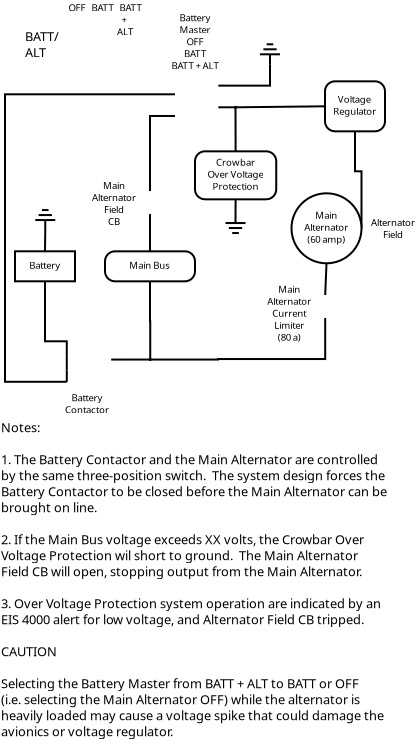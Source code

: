 <?xml version="1.0" encoding="UTF-8"?>
<dia:diagram xmlns:dia="http://www.lysator.liu.se/~alla/dia/">
  <dia:layer name="Background" visible="true">
    <dia:group>
      <dia:object type="Standard - Box" version="0" id="O0">
        <dia:attribute name="obj_pos">
          <dia:point val="18,-3.5"/>
        </dia:attribute>
        <dia:attribute name="obj_bb">
          <dia:rectangle val="17.95,-3.55;21.05,-0.95"/>
        </dia:attribute>
        <dia:attribute name="elem_corner">
          <dia:point val="18,-3.5"/>
        </dia:attribute>
        <dia:attribute name="elem_width">
          <dia:real val="3"/>
        </dia:attribute>
        <dia:attribute name="elem_height">
          <dia:real val="2.5"/>
        </dia:attribute>
        <dia:attribute name="show_background">
          <dia:boolean val="true"/>
        </dia:attribute>
        <dia:attribute name="corner_radius">
          <dia:real val="0.5"/>
        </dia:attribute>
      </dia:object>
      <dia:object type="Standard - Text" version="0" id="O1">
        <dia:attribute name="obj_pos">
          <dia:point val="19.492,-2.433"/>
        </dia:attribute>
        <dia:attribute name="obj_bb">
          <dia:rectangle val="18.342,-2.933;20.642,-1.583"/>
        </dia:attribute>
        <dia:attribute name="text">
          <dia:composite type="text">
            <dia:attribute name="string">
              <dia:string>#Voltage
Regulator#</dia:string>
            </dia:attribute>
            <dia:attribute name="font">
              <dia:font family="sans" style="0" name="Helvetica"/>
            </dia:attribute>
            <dia:attribute name="height">
              <dia:real val="0.6"/>
            </dia:attribute>
            <dia:attribute name="pos">
              <dia:point val="19.492,-2.433"/>
            </dia:attribute>
            <dia:attribute name="color">
              <dia:color val="#000000"/>
            </dia:attribute>
            <dia:attribute name="alignment">
              <dia:enum val="1"/>
            </dia:attribute>
          </dia:composite>
        </dia:attribute>
      </dia:object>
    </dia:group>
    <dia:object type="Standard - ZigZagLine" version="0" id="O2">
      <dia:attribute name="obj_pos">
        <dia:point val="19.825,3.85"/>
      </dia:attribute>
      <dia:attribute name="obj_bb">
        <dia:rectangle val="19.45,-1.05;19.875,3.9"/>
      </dia:attribute>
      <dia:attribute name="orth_points">
        <dia:point val="19.825,3.85"/>
        <dia:point val="19.825,1"/>
        <dia:point val="19.5,1"/>
        <dia:point val="19.5,-1"/>
      </dia:attribute>
      <dia:attribute name="orth_orient">
        <dia:enum val="1"/>
        <dia:enum val="0"/>
        <dia:enum val="1"/>
      </dia:attribute>
      <dia:attribute name="autorouting">
        <dia:boolean val="false"/>
      </dia:attribute>
      <dia:connections>
        <dia:connection handle="0" to="O5" connection="4"/>
        <dia:connection handle="1" to="O0" connection="6"/>
      </dia:connections>
    </dia:object>
    <dia:object type="Standard - Line" version="0" id="O3">
      <dia:attribute name="obj_pos">
        <dia:point val="4,5"/>
      </dia:attribute>
      <dia:attribute name="obj_bb">
        <dia:rectangle val="3.949,3.887;4.063,5.051"/>
      </dia:attribute>
      <dia:attribute name="conn_endpoints">
        <dia:point val="4,5"/>
        <dia:point val="4.013,3.938"/>
      </dia:attribute>
      <dia:attribute name="numcp">
        <dia:int val="1"/>
      </dia:attribute>
      <dia:connections>
        <dia:connection handle="0" to="O17" connection="1"/>
        <dia:connection handle="1" to="O19" connection="0"/>
      </dia:connections>
    </dia:object>
    <dia:object type="Standard - Text" version="0" id="O4">
      <dia:attribute name="obj_pos">
        <dia:point val="4.425,21.141"/>
      </dia:attribute>
      <dia:attribute name="obj_bb">
        <dia:rectangle val="4.425,20.491;4.425,21.491"/>
      </dia:attribute>
      <dia:attribute name="text">
        <dia:composite type="text">
          <dia:attribute name="string">
            <dia:string>##</dia:string>
          </dia:attribute>
          <dia:attribute name="font">
            <dia:font family="sans" style="0" name="Helvetica"/>
          </dia:attribute>
          <dia:attribute name="height">
            <dia:real val="0.8"/>
          </dia:attribute>
          <dia:attribute name="pos">
            <dia:point val="4.425,21.141"/>
          </dia:attribute>
          <dia:attribute name="color">
            <dia:color val="#000000"/>
          </dia:attribute>
          <dia:attribute name="alignment">
            <dia:enum val="0"/>
          </dia:attribute>
        </dia:composite>
      </dia:attribute>
    </dia:object>
    <dia:group>
      <dia:object type="Standard - Ellipse" version="0" id="O5">
        <dia:attribute name="obj_pos">
          <dia:point val="16.325,2.1"/>
        </dia:attribute>
        <dia:attribute name="obj_bb">
          <dia:rectangle val="16.275,2.05;19.875,5.65"/>
        </dia:attribute>
        <dia:attribute name="elem_corner">
          <dia:point val="16.325,2.1"/>
        </dia:attribute>
        <dia:attribute name="elem_width">
          <dia:real val="3.5"/>
        </dia:attribute>
        <dia:attribute name="elem_height">
          <dia:real val="3.5"/>
        </dia:attribute>
      </dia:object>
      <dia:object type="Standard - Text" version="0" id="O6">
        <dia:attribute name="obj_pos">
          <dia:point val="18.067,3.367"/>
        </dia:attribute>
        <dia:attribute name="obj_bb">
          <dia:rectangle val="16.842,2.867;19.292,4.817"/>
        </dia:attribute>
        <dia:attribute name="text">
          <dia:composite type="text">
            <dia:attribute name="string">
              <dia:string>#Main
Alternator
(60 amp)#</dia:string>
            </dia:attribute>
            <dia:attribute name="font">
              <dia:font family="sans" style="0" name="Helvetica"/>
            </dia:attribute>
            <dia:attribute name="height">
              <dia:real val="0.6"/>
            </dia:attribute>
            <dia:attribute name="pos">
              <dia:point val="18.067,3.367"/>
            </dia:attribute>
            <dia:attribute name="color">
              <dia:color val="#000000"/>
            </dia:attribute>
            <dia:attribute name="alignment">
              <dia:enum val="1"/>
            </dia:attribute>
          </dia:composite>
        </dia:attribute>
      </dia:object>
    </dia:group>
    <dia:object type="Standard - Text" version="0" id="O7">
      <dia:attribute name="obj_pos">
        <dia:point val="21.4,3.737"/>
      </dia:attribute>
      <dia:attribute name="obj_bb">
        <dia:rectangle val="20.175,3.237;22.625,4.588"/>
      </dia:attribute>
      <dia:attribute name="text">
        <dia:composite type="text">
          <dia:attribute name="string">
            <dia:string>#Alternator
Field#</dia:string>
          </dia:attribute>
          <dia:attribute name="font">
            <dia:font family="sans" style="0" name="Helvetica"/>
          </dia:attribute>
          <dia:attribute name="height">
            <dia:real val="0.6"/>
          </dia:attribute>
          <dia:attribute name="pos">
            <dia:point val="21.4,3.737"/>
          </dia:attribute>
          <dia:attribute name="color">
            <dia:color val="#000000"/>
          </dia:attribute>
          <dia:attribute name="alignment">
            <dia:enum val="1"/>
          </dia:attribute>
        </dia:composite>
      </dia:attribute>
    </dia:object>
    <dia:group>
      <dia:object type="Circuit - CB" version="0" id="O8">
        <dia:attribute name="obj_pos">
          <dia:point val="18.01,7.186"/>
        </dia:attribute>
        <dia:attribute name="obj_bb">
          <dia:rectangle val="18.003,7.173;18.744,8.35"/>
        </dia:attribute>
        <dia:attribute name="elem_corner">
          <dia:point val="18.01,7.186"/>
        </dia:attribute>
        <dia:attribute name="elem_width">
          <dia:real val="0.719"/>
        </dia:attribute>
        <dia:attribute name="elem_height">
          <dia:real val="1.15"/>
        </dia:attribute>
        <dia:attribute name="line_width">
          <dia:real val="0.3"/>
        </dia:attribute>
        <dia:attribute name="line_colour">
          <dia:color val="#000000"/>
        </dia:attribute>
        <dia:attribute name="fill_colour">
          <dia:color val="#ffffff"/>
        </dia:attribute>
        <dia:attribute name="show_background">
          <dia:boolean val="false"/>
        </dia:attribute>
        <dia:attribute name="line_style">
          <dia:enum val="0"/>
          <dia:real val="1"/>
        </dia:attribute>
        <dia:attribute name="flip_horizontal">
          <dia:boolean val="false"/>
        </dia:attribute>
        <dia:attribute name="flip_vertical">
          <dia:boolean val="false"/>
        </dia:attribute>
      </dia:object>
      <dia:object type="Standard - Text" version="0" id="O9">
        <dia:attribute name="obj_pos">
          <dia:point val="16.21,7.077"/>
        </dia:attribute>
        <dia:attribute name="obj_bb">
          <dia:rectangle val="14.985,6.577;17.435,9.727"/>
        </dia:attribute>
        <dia:attribute name="text">
          <dia:composite type="text">
            <dia:attribute name="string">
              <dia:string>#Main
Alternator
Current
Limiter
(80 a)#</dia:string>
            </dia:attribute>
            <dia:attribute name="font">
              <dia:font family="sans" style="0" name="Helvetica"/>
            </dia:attribute>
            <dia:attribute name="height">
              <dia:real val="0.6"/>
            </dia:attribute>
            <dia:attribute name="pos">
              <dia:point val="16.21,7.077"/>
            </dia:attribute>
            <dia:attribute name="color">
              <dia:color val="#000000"/>
            </dia:attribute>
            <dia:attribute name="alignment">
              <dia:enum val="1"/>
            </dia:attribute>
          </dia:composite>
        </dia:attribute>
      </dia:object>
    </dia:group>
    <dia:object type="Standard - Line" version="0" id="O10">
      <dia:attribute name="obj_pos">
        <dia:point val="18.075,5.6"/>
      </dia:attribute>
      <dia:attribute name="obj_bb">
        <dia:rectangle val="17.958,5.548;18.127,7.238"/>
      </dia:attribute>
      <dia:attribute name="conn_endpoints">
        <dia:point val="18.075,5.6"/>
        <dia:point val="18.01,7.186"/>
      </dia:attribute>
      <dia:attribute name="numcp">
        <dia:int val="1"/>
      </dia:attribute>
      <dia:connections>
        <dia:connection handle="0" to="O5" connection="6"/>
        <dia:connection handle="1" to="O8" connection="0"/>
      </dia:connections>
    </dia:object>
    <dia:object type="Standard - ZigZagLine" version="0" id="O11">
      <dia:attribute name="obj_pos">
        <dia:point val="18.01,8.336"/>
      </dia:attribute>
      <dia:attribute name="obj_bb">
        <dia:rectangle val="9.213,8.286;18.06,10.463"/>
      </dia:attribute>
      <dia:attribute name="orth_points">
        <dia:point val="18.01,8.336"/>
        <dia:point val="18.01,10.387"/>
        <dia:point val="12.65,10.387"/>
        <dia:point val="12.65,10.412"/>
        <dia:point val="9.262,10.412"/>
      </dia:attribute>
      <dia:attribute name="orth_orient">
        <dia:enum val="1"/>
        <dia:enum val="0"/>
        <dia:enum val="1"/>
        <dia:enum val="0"/>
      </dia:attribute>
      <dia:attribute name="autorouting">
        <dia:boolean val="false"/>
      </dia:attribute>
      <dia:connections>
        <dia:connection handle="0" to="O8" connection="1"/>
        <dia:connection handle="1" to="O23" connection="0"/>
      </dia:connections>
    </dia:object>
    <dia:object type="Standard - ZigZagLine" version="0" id="O12">
      <dia:attribute name="obj_pos">
        <dia:point val="7.311,10.413"/>
      </dia:attribute>
      <dia:attribute name="obj_bb">
        <dia:rectangle val="7.261,10.363;9.312,10.463"/>
      </dia:attribute>
      <dia:attribute name="orth_points">
        <dia:point val="7.311,10.413"/>
        <dia:point val="8.287,10.413"/>
        <dia:point val="8.287,10.412"/>
        <dia:point val="9.262,10.412"/>
      </dia:attribute>
      <dia:attribute name="orth_orient">
        <dia:enum val="0"/>
        <dia:enum val="1"/>
        <dia:enum val="0"/>
      </dia:attribute>
      <dia:connections>
        <dia:connection handle="0" to="O40" connection="3"/>
        <dia:connection handle="1" to="O23" connection="0"/>
      </dia:connections>
    </dia:object>
    <dia:object type="Standard - ZigZagLine" version="0" id="O13">
      <dia:attribute name="obj_pos">
        <dia:point val="9.25,6.5"/>
      </dia:attribute>
      <dia:attribute name="obj_bb">
        <dia:rectangle val="9.2,6.45;9.312,10.463"/>
      </dia:attribute>
      <dia:attribute name="orth_points">
        <dia:point val="9.25,6.5"/>
        <dia:point val="9.25,8.5"/>
        <dia:point val="9.262,8.5"/>
        <dia:point val="9.262,10.412"/>
      </dia:attribute>
      <dia:attribute name="orth_orient">
        <dia:enum val="1"/>
        <dia:enum val="0"/>
        <dia:enum val="1"/>
      </dia:attribute>
      <dia:attribute name="autorouting">
        <dia:boolean val="false"/>
      </dia:attribute>
      <dia:connections>
        <dia:connection handle="0" to="O24" connection="6"/>
        <dia:connection handle="1" to="O23" connection="0"/>
      </dia:connections>
    </dia:object>
    <dia:object type="Standard - ZigZagLine" version="0" id="O14">
      <dia:attribute name="obj_pos">
        <dia:point val="9.25,1.988"/>
      </dia:attribute>
      <dia:attribute name="obj_bb">
        <dia:rectangle val="9.2,-1.816;10.55,2.038"/>
      </dia:attribute>
      <dia:attribute name="orth_points">
        <dia:point val="9.25,1.988"/>
        <dia:point val="9.25,-1.766"/>
        <dia:point val="10.5,-1.766"/>
      </dia:attribute>
      <dia:attribute name="orth_orient">
        <dia:enum val="1"/>
        <dia:enum val="0"/>
      </dia:attribute>
      <dia:connections>
        <dia:connection handle="0" to="O26" connection="0"/>
        <dia:connection handle="1" to="O30" connection="0"/>
      </dia:connections>
    </dia:object>
    <dia:object type="Standard - ZigZagLine" version="0" id="O15">
      <dia:attribute name="obj_pos">
        <dia:point val="12.667,-3.283"/>
      </dia:attribute>
      <dia:attribute name="obj_bb">
        <dia:rectangle val="12.617,-4.4;15.3,-3.233"/>
      </dia:attribute>
      <dia:attribute name="orth_points">
        <dia:point val="12.667,-3.283"/>
        <dia:point val="15.25,-3.283"/>
        <dia:point val="15.25,-4.35"/>
      </dia:attribute>
      <dia:attribute name="orth_orient">
        <dia:enum val="0"/>
        <dia:enum val="1"/>
      </dia:attribute>
      <dia:attribute name="autorouting">
        <dia:boolean val="false"/>
      </dia:attribute>
      <dia:connections>
        <dia:connection handle="0" to="O30" connection="2"/>
        <dia:connection handle="1" to="O29" connection="0"/>
      </dia:connections>
    </dia:object>
    <dia:object type="Standard - ZigZagLine" version="0" id="O16">
      <dia:attribute name="obj_pos">
        <dia:point val="4,6.5"/>
      </dia:attribute>
      <dia:attribute name="obj_bb">
        <dia:rectangle val="3.95,6.45;5.139,10.278"/>
      </dia:attribute>
      <dia:attribute name="orth_points">
        <dia:point val="4,6.5"/>
        <dia:point val="4,9.5"/>
        <dia:point val="5.089,9.5"/>
        <dia:point val="5.089,10.228"/>
      </dia:attribute>
      <dia:attribute name="orth_orient">
        <dia:enum val="1"/>
        <dia:enum val="0"/>
        <dia:enum val="1"/>
      </dia:attribute>
      <dia:attribute name="autorouting">
        <dia:boolean val="false"/>
      </dia:attribute>
      <dia:connections>
        <dia:connection handle="0" to="O17" connection="6"/>
        <dia:connection handle="1" to="O40" connection="2"/>
      </dia:connections>
    </dia:object>
    <dia:group>
      <dia:group>
        <dia:object type="Standard - Box" version="0" id="O17">
          <dia:attribute name="obj_pos">
            <dia:point val="2.5,5"/>
          </dia:attribute>
          <dia:attribute name="obj_bb">
            <dia:rectangle val="2.45,4.95;5.55,6.55"/>
          </dia:attribute>
          <dia:attribute name="elem_corner">
            <dia:point val="2.5,5"/>
          </dia:attribute>
          <dia:attribute name="elem_width">
            <dia:real val="3"/>
          </dia:attribute>
          <dia:attribute name="elem_height">
            <dia:real val="1.5"/>
          </dia:attribute>
          <dia:attribute name="show_background">
            <dia:boolean val="true"/>
          </dia:attribute>
        </dia:object>
        <dia:object type="Standard - Text" version="0" id="O18">
          <dia:attribute name="obj_pos">
            <dia:point val="3.992,5.875"/>
          </dia:attribute>
          <dia:attribute name="obj_bb">
            <dia:rectangle val="3.092,5.375;4.892,6.125"/>
          </dia:attribute>
          <dia:attribute name="text">
            <dia:composite type="text">
              <dia:attribute name="string">
                <dia:string>#Battery#</dia:string>
              </dia:attribute>
              <dia:attribute name="font">
                <dia:font family="sans" style="0" name="Helvetica"/>
              </dia:attribute>
              <dia:attribute name="height">
                <dia:real val="0.6"/>
              </dia:attribute>
              <dia:attribute name="pos">
                <dia:point val="3.992,5.875"/>
              </dia:attribute>
              <dia:attribute name="color">
                <dia:color val="#000000"/>
              </dia:attribute>
              <dia:attribute name="alignment">
                <dia:enum val="1"/>
              </dia:attribute>
            </dia:composite>
          </dia:attribute>
        </dia:object>
      </dia:group>
      <dia:object type="Circuit - Ground" version="0" id="O19">
        <dia:attribute name="obj_pos">
          <dia:point val="3.513,2.938"/>
        </dia:attribute>
        <dia:attribute name="obj_bb">
          <dia:rectangle val="3.513,2.888;4.513,3.938"/>
        </dia:attribute>
        <dia:attribute name="elem_corner">
          <dia:point val="3.513,2.938"/>
        </dia:attribute>
        <dia:attribute name="elem_width">
          <dia:real val="1"/>
        </dia:attribute>
        <dia:attribute name="elem_height">
          <dia:real val="1"/>
        </dia:attribute>
        <dia:attribute name="line_width">
          <dia:real val="0.1"/>
        </dia:attribute>
        <dia:attribute name="line_colour">
          <dia:color val="#000000"/>
        </dia:attribute>
        <dia:attribute name="fill_colour">
          <dia:color val="#ffffff"/>
        </dia:attribute>
        <dia:attribute name="show_background">
          <dia:boolean val="true"/>
        </dia:attribute>
        <dia:attribute name="line_style">
          <dia:enum val="0"/>
          <dia:real val="1"/>
        </dia:attribute>
        <dia:attribute name="flip_horizontal">
          <dia:boolean val="false"/>
        </dia:attribute>
        <dia:attribute name="flip_vertical">
          <dia:boolean val="true"/>
        </dia:attribute>
      </dia:object>
    </dia:group>
    <dia:object type="Standard - Line" version="0" id="O20">
      <dia:attribute name="obj_pos">
        <dia:point val="5.089,10.228"/>
      </dia:attribute>
      <dia:attribute name="obj_bb">
        <dia:rectangle val="5.039,10.178;5.139,11.018"/>
      </dia:attribute>
      <dia:attribute name="conn_endpoints">
        <dia:point val="5.089,10.228"/>
        <dia:point val="5.089,10.968"/>
      </dia:attribute>
      <dia:attribute name="numcp">
        <dia:int val="1"/>
      </dia:attribute>
      <dia:connections>
        <dia:connection handle="0" to="O40" connection="2"/>
        <dia:connection handle="1" to="O40" connection="0"/>
      </dia:connections>
    </dia:object>
    <dia:object type="Standard - Line" version="0" id="O21">
      <dia:attribute name="obj_pos">
        <dia:point val="5.089,10.968"/>
      </dia:attribute>
      <dia:attribute name="obj_bb">
        <dia:rectangle val="5.039,10.918;5.139,11.574"/>
      </dia:attribute>
      <dia:attribute name="conn_endpoints">
        <dia:point val="5.089,10.968"/>
        <dia:point val="5.089,11.524"/>
      </dia:attribute>
      <dia:attribute name="numcp">
        <dia:int val="1"/>
      </dia:attribute>
      <dia:connections>
        <dia:connection handle="0" to="O40" connection="0"/>
        <dia:connection handle="1" to="O40" connection="1"/>
      </dia:connections>
    </dia:object>
    <dia:object type="Standard - ZigZagLine" version="0" id="O22">
      <dia:attribute name="obj_pos">
        <dia:point val="10.5,-2.85"/>
      </dia:attribute>
      <dia:attribute name="obj_bb">
        <dia:rectangle val="1.95,-2.9;10.55,11.574"/>
      </dia:attribute>
      <dia:attribute name="orth_points">
        <dia:point val="10.5,-2.85"/>
        <dia:point val="2,-2.85"/>
        <dia:point val="2,11.524"/>
        <dia:point val="5.089,11.524"/>
      </dia:attribute>
      <dia:attribute name="orth_orient">
        <dia:enum val="0"/>
        <dia:enum val="1"/>
        <dia:enum val="0"/>
      </dia:attribute>
      <dia:attribute name="autorouting">
        <dia:boolean val="false"/>
      </dia:attribute>
      <dia:connections>
        <dia:connection handle="0" to="O30" connection="1"/>
        <dia:connection handle="1" to="O40" connection="1"/>
      </dia:connections>
    </dia:object>
    <dia:object type="Electric - connpoint" version="0" id="O23">
      <dia:attribute name="obj_pos">
        <dia:point val="8.512,9.662"/>
      </dia:attribute>
      <dia:attribute name="obj_bb">
        <dia:rectangle val="8.477,9.627;10.048,11.198"/>
      </dia:attribute>
      <dia:attribute name="elem_corner">
        <dia:point val="8.512,9.662"/>
      </dia:attribute>
      <dia:attribute name="elem_width">
        <dia:real val="1.5"/>
      </dia:attribute>
      <dia:attribute name="elem_height">
        <dia:real val="1.5"/>
      </dia:attribute>
      <dia:attribute name="line_width">
        <dia:real val="0.1"/>
      </dia:attribute>
      <dia:attribute name="line_colour">
        <dia:color val="#000000"/>
      </dia:attribute>
      <dia:attribute name="fill_colour">
        <dia:color val="#ffffff"/>
      </dia:attribute>
      <dia:attribute name="show_background">
        <dia:boolean val="true"/>
      </dia:attribute>
      <dia:attribute name="line_style">
        <dia:enum val="0"/>
        <dia:real val="1"/>
      </dia:attribute>
      <dia:attribute name="flip_horizontal">
        <dia:boolean val="false"/>
      </dia:attribute>
      <dia:attribute name="flip_vertical">
        <dia:boolean val="false"/>
      </dia:attribute>
    </dia:object>
    <dia:group>
      <dia:group>
        <dia:object type="Standard - Box" version="0" id="O24">
          <dia:attribute name="obj_pos">
            <dia:point val="7,5"/>
          </dia:attribute>
          <dia:attribute name="obj_bb">
            <dia:rectangle val="6.95,4.95;11.55,6.55"/>
          </dia:attribute>
          <dia:attribute name="elem_corner">
            <dia:point val="7,5"/>
          </dia:attribute>
          <dia:attribute name="elem_width">
            <dia:real val="4.5"/>
          </dia:attribute>
          <dia:attribute name="elem_height">
            <dia:real val="1.5"/>
          </dia:attribute>
          <dia:attribute name="show_background">
            <dia:boolean val="true"/>
          </dia:attribute>
          <dia:attribute name="corner_radius">
            <dia:real val="0.5"/>
          </dia:attribute>
        </dia:object>
        <dia:object type="Standard - Text" version="0" id="O25">
          <dia:attribute name="obj_pos">
            <dia:point val="9.242,5.867"/>
          </dia:attribute>
          <dia:attribute name="obj_bb">
            <dia:rectangle val="8.167,5.367;10.317,6.117"/>
          </dia:attribute>
          <dia:attribute name="text">
            <dia:composite type="text">
              <dia:attribute name="string">
                <dia:string>#Main Bus#</dia:string>
              </dia:attribute>
              <dia:attribute name="font">
                <dia:font family="sans" style="0" name="Helvetica"/>
              </dia:attribute>
              <dia:attribute name="height">
                <dia:real val="0.6"/>
              </dia:attribute>
              <dia:attribute name="pos">
                <dia:point val="9.242,5.867"/>
              </dia:attribute>
              <dia:attribute name="color">
                <dia:color val="#000000"/>
              </dia:attribute>
              <dia:attribute name="alignment">
                <dia:enum val="1"/>
              </dia:attribute>
            </dia:composite>
          </dia:attribute>
        </dia:object>
      </dia:group>
      <dia:group>
        <dia:object type="Circuit - CB" version="0" id="O26">
          <dia:attribute name="obj_pos">
            <dia:point val="9.25,1.988"/>
          </dia:attribute>
          <dia:attribute name="obj_bb">
            <dia:rectangle val="9.243,1.974;9.984,3.151"/>
          </dia:attribute>
          <dia:attribute name="elem_corner">
            <dia:point val="9.25,1.988"/>
          </dia:attribute>
          <dia:attribute name="elem_width">
            <dia:real val="0.719"/>
          </dia:attribute>
          <dia:attribute name="elem_height">
            <dia:real val="1.15"/>
          </dia:attribute>
          <dia:attribute name="line_width">
            <dia:real val="0.3"/>
          </dia:attribute>
          <dia:attribute name="line_colour">
            <dia:color val="#000000"/>
          </dia:attribute>
          <dia:attribute name="fill_colour">
            <dia:color val="#ffffff"/>
          </dia:attribute>
          <dia:attribute name="show_background">
            <dia:boolean val="false"/>
          </dia:attribute>
          <dia:attribute name="line_style">
            <dia:enum val="0"/>
            <dia:real val="1"/>
          </dia:attribute>
          <dia:attribute name="flip_horizontal">
            <dia:boolean val="false"/>
          </dia:attribute>
          <dia:attribute name="flip_vertical">
            <dia:boolean val="false"/>
          </dia:attribute>
        </dia:object>
        <dia:object type="Standard - Text" version="0" id="O27">
          <dia:attribute name="obj_pos">
            <dia:point val="7.45,1.879"/>
          </dia:attribute>
          <dia:attribute name="obj_bb">
            <dia:rectangle val="6.225,1.379;8.675,3.929"/>
          </dia:attribute>
          <dia:attribute name="text">
            <dia:composite type="text">
              <dia:attribute name="string">
                <dia:string>#Main
Alternator
Field
CB#</dia:string>
              </dia:attribute>
              <dia:attribute name="font">
                <dia:font family="sans" style="0" name="Helvetica"/>
              </dia:attribute>
              <dia:attribute name="height">
                <dia:real val="0.6"/>
              </dia:attribute>
              <dia:attribute name="pos">
                <dia:point val="7.45,1.879"/>
              </dia:attribute>
              <dia:attribute name="color">
                <dia:color val="#000000"/>
              </dia:attribute>
              <dia:attribute name="alignment">
                <dia:enum val="1"/>
              </dia:attribute>
            </dia:composite>
          </dia:attribute>
        </dia:object>
      </dia:group>
      <dia:object type="Standard - Line" version="0" id="O28">
        <dia:attribute name="obj_pos">
          <dia:point val="9.25,5"/>
        </dia:attribute>
        <dia:attribute name="obj_bb">
          <dia:rectangle val="9.2,3.087;9.3,5.05"/>
        </dia:attribute>
        <dia:attribute name="conn_endpoints">
          <dia:point val="9.25,5"/>
          <dia:point val="9.25,3.138"/>
        </dia:attribute>
        <dia:attribute name="numcp">
          <dia:int val="1"/>
        </dia:attribute>
      </dia:object>
    </dia:group>
    <dia:object type="Circuit - Ground" version="0" id="O29">
      <dia:attribute name="obj_pos">
        <dia:point val="14.75,-5.35"/>
      </dia:attribute>
      <dia:attribute name="obj_bb">
        <dia:rectangle val="14.75,-5.4;15.75,-4.35"/>
      </dia:attribute>
      <dia:attribute name="elem_corner">
        <dia:point val="14.75,-5.35"/>
      </dia:attribute>
      <dia:attribute name="elem_width">
        <dia:real val="1"/>
      </dia:attribute>
      <dia:attribute name="elem_height">
        <dia:real val="1"/>
      </dia:attribute>
      <dia:attribute name="line_width">
        <dia:real val="0.1"/>
      </dia:attribute>
      <dia:attribute name="line_colour">
        <dia:color val="#000000"/>
      </dia:attribute>
      <dia:attribute name="fill_colour">
        <dia:color val="#ffffff"/>
      </dia:attribute>
      <dia:attribute name="show_background">
        <dia:boolean val="true"/>
      </dia:attribute>
      <dia:attribute name="line_style">
        <dia:enum val="0"/>
        <dia:real val="1"/>
      </dia:attribute>
      <dia:attribute name="flip_horizontal">
        <dia:boolean val="false"/>
      </dia:attribute>
      <dia:attribute name="flip_vertical">
        <dia:boolean val="true"/>
      </dia:attribute>
    </dia:object>
    <dia:group>
      <dia:object type="Circuit - Switch2-10" version="0" id="O30">
        <dia:attribute name="obj_pos">
          <dia:point val="10.5,-3.5"/>
        </dia:attribute>
        <dia:attribute name="obj_bb">
          <dia:rectangle val="10.5,-3.55;12.667,-1.066"/>
        </dia:attribute>
        <dia:attribute name="elem_corner">
          <dia:point val="10.5,-3.5"/>
        </dia:attribute>
        <dia:attribute name="elem_width">
          <dia:real val="2.167"/>
        </dia:attribute>
        <dia:attribute name="elem_height">
          <dia:real val="2.384"/>
        </dia:attribute>
        <dia:attribute name="line_width">
          <dia:real val="0.1"/>
        </dia:attribute>
        <dia:attribute name="line_colour">
          <dia:color val="#000000"/>
        </dia:attribute>
        <dia:attribute name="fill_colour">
          <dia:color val="#ffffff"/>
        </dia:attribute>
        <dia:attribute name="show_background">
          <dia:boolean val="true"/>
        </dia:attribute>
        <dia:attribute name="line_style">
          <dia:enum val="0"/>
          <dia:real val="1"/>
        </dia:attribute>
        <dia:attribute name="flip_horizontal">
          <dia:boolean val="false"/>
        </dia:attribute>
        <dia:attribute name="flip_vertical">
          <dia:boolean val="false"/>
        </dia:attribute>
      </dia:object>
      <dia:object type="Standard - Text" version="0" id="O31">
        <dia:attribute name="obj_pos">
          <dia:point val="11.5,-6.5"/>
        </dia:attribute>
        <dia:attribute name="obj_bb">
          <dia:rectangle val="10.1,-7;12.9,-3.85"/>
        </dia:attribute>
        <dia:attribute name="text">
          <dia:composite type="text">
            <dia:attribute name="string">
              <dia:string>#Battery
Master
OFF
BATT
BATT + ALT#</dia:string>
            </dia:attribute>
            <dia:attribute name="font">
              <dia:font family="sans" style="0" name="Helvetica"/>
            </dia:attribute>
            <dia:attribute name="height">
              <dia:real val="0.6"/>
            </dia:attribute>
            <dia:attribute name="pos">
              <dia:point val="11.5,-6.5"/>
            </dia:attribute>
            <dia:attribute name="color">
              <dia:color val="#000000"/>
            </dia:attribute>
            <dia:attribute name="alignment">
              <dia:enum val="1"/>
            </dia:attribute>
          </dia:composite>
        </dia:attribute>
      </dia:object>
    </dia:group>
    <dia:object type="Electric - connpoint" version="0" id="O32">
      <dia:attribute name="obj_pos">
        <dia:point val="12.775,-2.95"/>
      </dia:attribute>
      <dia:attribute name="obj_bb">
        <dia:rectangle val="12.74,-2.985;14.31,-1.415"/>
      </dia:attribute>
      <dia:attribute name="elem_corner">
        <dia:point val="12.775,-2.95"/>
      </dia:attribute>
      <dia:attribute name="elem_width">
        <dia:real val="1.5"/>
      </dia:attribute>
      <dia:attribute name="elem_height">
        <dia:real val="1.5"/>
      </dia:attribute>
      <dia:attribute name="line_width">
        <dia:real val="0.1"/>
      </dia:attribute>
      <dia:attribute name="line_colour">
        <dia:color val="#000000"/>
      </dia:attribute>
      <dia:attribute name="fill_colour">
        <dia:color val="#ffffff"/>
      </dia:attribute>
      <dia:attribute name="show_background">
        <dia:boolean val="true"/>
      </dia:attribute>
      <dia:attribute name="line_style">
        <dia:enum val="0"/>
        <dia:real val="1"/>
      </dia:attribute>
      <dia:attribute name="flip_horizontal">
        <dia:boolean val="false"/>
      </dia:attribute>
      <dia:attribute name="flip_vertical">
        <dia:boolean val="false"/>
      </dia:attribute>
    </dia:object>
    <dia:object type="Standard - Line" version="0" id="O33">
      <dia:attribute name="obj_pos">
        <dia:point val="13.525,-2.2"/>
      </dia:attribute>
      <dia:attribute name="obj_bb">
        <dia:rectangle val="13.474,-2.301;18.051,-2.149"/>
      </dia:attribute>
      <dia:attribute name="conn_endpoints">
        <dia:point val="13.525,-2.2"/>
        <dia:point val="18,-2.25"/>
      </dia:attribute>
      <dia:attribute name="numcp">
        <dia:int val="1"/>
      </dia:attribute>
      <dia:connections>
        <dia:connection handle="0" to="O32" connection="0"/>
        <dia:connection handle="1" to="O0" connection="3"/>
      </dia:connections>
    </dia:object>
    <dia:object type="Standard - Line" version="0" id="O34">
      <dia:attribute name="obj_pos">
        <dia:point val="13.531,0"/>
      </dia:attribute>
      <dia:attribute name="obj_bb">
        <dia:rectangle val="13.475,-2.25;13.581,0.05"/>
      </dia:attribute>
      <dia:attribute name="conn_endpoints">
        <dia:point val="13.531,0"/>
        <dia:point val="13.525,-2.2"/>
      </dia:attribute>
      <dia:attribute name="numcp">
        <dia:int val="1"/>
      </dia:attribute>
      <dia:connections>
        <dia:connection handle="0" to="O37" connection="1"/>
        <dia:connection handle="1" to="O32" connection="0"/>
      </dia:connections>
    </dia:object>
    <dia:object type="Standard - Line" version="0" id="O35">
      <dia:attribute name="obj_pos">
        <dia:point val="12.667,-2.2"/>
      </dia:attribute>
      <dia:attribute name="obj_bb">
        <dia:rectangle val="12.617,-2.25;13.575,-2.15"/>
      </dia:attribute>
      <dia:attribute name="conn_endpoints">
        <dia:point val="12.667,-2.2"/>
        <dia:point val="13.525,-2.2"/>
      </dia:attribute>
      <dia:attribute name="numcp">
        <dia:int val="1"/>
      </dia:attribute>
      <dia:connections>
        <dia:connection handle="0" to="O30" connection="4"/>
        <dia:connection handle="1" to="O32" connection="0"/>
      </dia:connections>
    </dia:object>
    <dia:object type="Standard - Line" version="0" id="O36">
      <dia:attribute name="obj_pos">
        <dia:point val="13.531,2.4"/>
      </dia:attribute>
      <dia:attribute name="obj_bb">
        <dia:rectangle val="13.476,2.35;13.582,3.138"/>
      </dia:attribute>
      <dia:attribute name="conn_endpoints">
        <dia:point val="13.531,2.4"/>
        <dia:point val="13.526,3.087"/>
      </dia:attribute>
      <dia:attribute name="numcp">
        <dia:int val="1"/>
      </dia:attribute>
      <dia:connections>
        <dia:connection handle="0" to="O37" connection="6"/>
        <dia:connection handle="1" to="O39" connection="0"/>
      </dia:connections>
    </dia:object>
    <dia:group>
      <dia:group>
        <dia:object type="Standard - Box" version="0" id="O37">
          <dia:attribute name="obj_pos">
            <dia:point val="11.5,0"/>
          </dia:attribute>
          <dia:attribute name="obj_bb">
            <dia:rectangle val="11.45,-0.05;15.613,2.45"/>
          </dia:attribute>
          <dia:attribute name="elem_corner">
            <dia:point val="11.5,0"/>
          </dia:attribute>
          <dia:attribute name="elem_width">
            <dia:real val="4.062"/>
          </dia:attribute>
          <dia:attribute name="elem_height">
            <dia:real val="2.4"/>
          </dia:attribute>
          <dia:attribute name="show_background">
            <dia:boolean val="true"/>
          </dia:attribute>
          <dia:attribute name="corner_radius">
            <dia:real val="0.5"/>
          </dia:attribute>
        </dia:object>
        <dia:object type="Standard - Text" version="0" id="O38">
          <dia:attribute name="obj_pos">
            <dia:point val="13.523,0.717"/>
          </dia:attribute>
          <dia:attribute name="obj_bb">
            <dia:rectangle val="11.948,0.217;15.098,2.167"/>
          </dia:attribute>
          <dia:attribute name="text">
            <dia:composite type="text">
              <dia:attribute name="string">
                <dia:string>#Crowbar
Over Voltage
Protection#</dia:string>
              </dia:attribute>
              <dia:attribute name="font">
                <dia:font family="sans" style="0" name="Helvetica"/>
              </dia:attribute>
              <dia:attribute name="height">
                <dia:real val="0.6"/>
              </dia:attribute>
              <dia:attribute name="pos">
                <dia:point val="13.523,0.717"/>
              </dia:attribute>
              <dia:attribute name="color">
                <dia:color val="#000000"/>
              </dia:attribute>
              <dia:attribute name="alignment">
                <dia:enum val="1"/>
              </dia:attribute>
            </dia:composite>
          </dia:attribute>
        </dia:object>
      </dia:group>
      <dia:object type="Circuit - Ground" version="0" id="O39">
        <dia:attribute name="obj_pos">
          <dia:point val="13.026,3.087"/>
        </dia:attribute>
        <dia:attribute name="obj_bb">
          <dia:rectangle val="13.026,3.087;14.026,4.138"/>
        </dia:attribute>
        <dia:attribute name="elem_corner">
          <dia:point val="13.026,3.087"/>
        </dia:attribute>
        <dia:attribute name="elem_width">
          <dia:real val="1"/>
        </dia:attribute>
        <dia:attribute name="elem_height">
          <dia:real val="1"/>
        </dia:attribute>
        <dia:attribute name="line_width">
          <dia:real val="0.1"/>
        </dia:attribute>
        <dia:attribute name="line_colour">
          <dia:color val="#000000"/>
        </dia:attribute>
        <dia:attribute name="fill_colour">
          <dia:color val="#ffffff"/>
        </dia:attribute>
        <dia:attribute name="show_background">
          <dia:boolean val="true"/>
        </dia:attribute>
        <dia:attribute name="line_style">
          <dia:enum val="0"/>
          <dia:real val="1"/>
        </dia:attribute>
        <dia:attribute name="flip_horizontal">
          <dia:boolean val="false"/>
        </dia:attribute>
        <dia:attribute name="flip_vertical">
          <dia:boolean val="false"/>
        </dia:attribute>
      </dia:object>
    </dia:group>
    <dia:group>
      <dia:object type="Circuit - Relay" version="0" id="O40">
        <dia:attribute name="obj_pos">
          <dia:point val="2.95,8.2"/>
        </dia:attribute>
        <dia:attribute name="obj_bb">
          <dia:rectangle val="2.95,8.2;7.311,11.944"/>
        </dia:attribute>
        <dia:attribute name="elem_corner">
          <dia:point val="2.95,8.2"/>
        </dia:attribute>
        <dia:attribute name="elem_width">
          <dia:real val="4.361"/>
        </dia:attribute>
        <dia:attribute name="elem_height">
          <dia:real val="3.694"/>
        </dia:attribute>
        <dia:attribute name="line_width">
          <dia:real val="0.1"/>
        </dia:attribute>
        <dia:attribute name="line_colour">
          <dia:color val="#000000"/>
        </dia:attribute>
        <dia:attribute name="fill_colour">
          <dia:color val="#ffffff"/>
        </dia:attribute>
        <dia:attribute name="show_background">
          <dia:boolean val="true"/>
        </dia:attribute>
        <dia:attribute name="line_style">
          <dia:enum val="0"/>
          <dia:real val="1"/>
        </dia:attribute>
        <dia:attribute name="flip_horizontal">
          <dia:boolean val="false"/>
        </dia:attribute>
        <dia:attribute name="flip_vertical">
          <dia:boolean val="false"/>
        </dia:attribute>
      </dia:object>
      <dia:object type="Standard - Text" version="0" id="O41">
        <dia:attribute name="obj_pos">
          <dia:point val="6.1,12.5"/>
        </dia:attribute>
        <dia:attribute name="obj_bb">
          <dia:rectangle val="4.975,12;7.225,13.35"/>
        </dia:attribute>
        <dia:attribute name="text">
          <dia:composite type="text">
            <dia:attribute name="string">
              <dia:string>#Battery
Contactor#</dia:string>
            </dia:attribute>
            <dia:attribute name="font">
              <dia:font family="sans" style="0" name="Helvetica"/>
            </dia:attribute>
            <dia:attribute name="height">
              <dia:real val="0.6"/>
            </dia:attribute>
            <dia:attribute name="pos">
              <dia:point val="6.1,12.5"/>
            </dia:attribute>
            <dia:attribute name="color">
              <dia:color val="#000000"/>
            </dia:attribute>
            <dia:attribute name="alignment">
              <dia:enum val="1"/>
            </dia:attribute>
          </dia:composite>
        </dia:attribute>
      </dia:object>
    </dia:group>
    <dia:object type="Standard - Text" version="0" id="O42">
      <dia:attribute name="obj_pos">
        <dia:point val="1.8,14.05"/>
      </dia:attribute>
      <dia:attribute name="obj_bb">
        <dia:rectangle val="1.8,13.4;22.25,29.6"/>
      </dia:attribute>
      <dia:attribute name="text">
        <dia:composite type="text">
          <dia:attribute name="string">
            <dia:string>#Notes:

1. The Battery Contactor and the Main Alternator are controlled
by the same three-position switch.  The system design forces the 
Battery Contactor to be closed before the Main Alternator can be 
brought on line.

2. If the Main Bus voltage exceeds XX volts, the Crowbar Over
Voltage Protection wil short to ground.  The Main Alternator 
Field CB will open, stopping output from the Main Alternator.

3. Over Voltage Protection system operation are indicated by an 
EIS 4000 alert for low voltage, and Alternator Field CB tripped.

CAUTION

Selecting the Battery Master from BATT + ALT to BATT or OFF 
(i.e. selecting the Main Alternator OFF) while the alternator is 
heavily loaded may cause a voltage spike that could damage the 
avionics or voltage regulator.#</dia:string>
          </dia:attribute>
          <dia:attribute name="font">
            <dia:font family="sans" style="0" name="Helvetica"/>
          </dia:attribute>
          <dia:attribute name="height">
            <dia:real val="0.8"/>
          </dia:attribute>
          <dia:attribute name="pos">
            <dia:point val="1.8,14.05"/>
          </dia:attribute>
          <dia:attribute name="color">
            <dia:color val="#000000"/>
          </dia:attribute>
          <dia:attribute name="alignment">
            <dia:enum val="0"/>
          </dia:attribute>
        </dia:composite>
      </dia:attribute>
    </dia:object>
    <dia:object type="Standard - Text" version="0" id="O43">
      <dia:attribute name="obj_pos">
        <dia:point val="3.25,-11.9"/>
      </dia:attribute>
      <dia:attribute name="obj_bb">
        <dia:rectangle val="3.25,-12.55;3.25,-11.55"/>
      </dia:attribute>
      <dia:attribute name="text">
        <dia:composite type="text">
          <dia:attribute name="string">
            <dia:string>##</dia:string>
          </dia:attribute>
          <dia:attribute name="font">
            <dia:font family="sans" style="0" name="Helvetica"/>
          </dia:attribute>
          <dia:attribute name="height">
            <dia:real val="0.8"/>
          </dia:attribute>
          <dia:attribute name="pos">
            <dia:point val="3.25,-11.9"/>
          </dia:attribute>
          <dia:attribute name="color">
            <dia:color val="#000000"/>
          </dia:attribute>
          <dia:attribute name="alignment">
            <dia:enum val="0"/>
          </dia:attribute>
        </dia:composite>
      </dia:attribute>
    </dia:object>
    <dia:object type="Standard - Text" version="0" id="O44">
      <dia:attribute name="obj_pos">
        <dia:point val="3.25,-11.9"/>
      </dia:attribute>
      <dia:attribute name="obj_bb">
        <dia:rectangle val="3.25,-12.55;3.25,-11.55"/>
      </dia:attribute>
      <dia:attribute name="text">
        <dia:composite type="text">
          <dia:attribute name="string">
            <dia:string>##</dia:string>
          </dia:attribute>
          <dia:attribute name="font">
            <dia:font family="sans" style="0" name="Helvetica"/>
          </dia:attribute>
          <dia:attribute name="height">
            <dia:real val="0.8"/>
          </dia:attribute>
          <dia:attribute name="pos">
            <dia:point val="3.25,-11.9"/>
          </dia:attribute>
          <dia:attribute name="color">
            <dia:color val="#000000"/>
          </dia:attribute>
          <dia:attribute name="alignment">
            <dia:enum val="1"/>
          </dia:attribute>
        </dia:composite>
      </dia:attribute>
    </dia:object>
    <dia:group>
      <dia:object type="Circuit - Switch Bezel" version="0" id="O45">
        <dia:attribute name="obj_pos">
          <dia:point val="5.5,-6.5"/>
        </dia:attribute>
        <dia:attribute name="obj_bb">
          <dia:rectangle val="5.44,-6.55;7.692,-4.567"/>
        </dia:attribute>
        <dia:attribute name="elem_corner">
          <dia:point val="5.5,-6.5"/>
        </dia:attribute>
        <dia:attribute name="elem_width">
          <dia:real val="2.132"/>
        </dia:attribute>
        <dia:attribute name="elem_height">
          <dia:real val="1.883"/>
        </dia:attribute>
        <dia:attribute name="line_width">
          <dia:real val="0.1"/>
        </dia:attribute>
        <dia:attribute name="line_colour">
          <dia:color val="#000000"/>
        </dia:attribute>
        <dia:attribute name="fill_colour">
          <dia:color val="#ffffff"/>
        </dia:attribute>
        <dia:attribute name="show_background">
          <dia:boolean val="true"/>
        </dia:attribute>
        <dia:attribute name="line_style">
          <dia:enum val="0"/>
          <dia:real val="1"/>
        </dia:attribute>
        <dia:attribute name="flip_horizontal">
          <dia:boolean val="false"/>
        </dia:attribute>
        <dia:attribute name="flip_vertical">
          <dia:boolean val="false"/>
        </dia:attribute>
      </dia:object>
      <dia:object type="Standard - Text" version="0" id="O46">
        <dia:attribute name="obj_pos">
          <dia:point val="3,-5.5"/>
        </dia:attribute>
        <dia:attribute name="obj_bb">
          <dia:rectangle val="3,-6.15;4.8,-4.35"/>
        </dia:attribute>
        <dia:attribute name="text">
          <dia:composite type="text">
            <dia:attribute name="string">
              <dia:string>#BATT/
ALT#</dia:string>
            </dia:attribute>
            <dia:attribute name="font">
              <dia:font family="sans" style="0" name="Helvetica"/>
            </dia:attribute>
            <dia:attribute name="height">
              <dia:real val="0.8"/>
            </dia:attribute>
            <dia:attribute name="pos">
              <dia:point val="3,-5.5"/>
            </dia:attribute>
            <dia:attribute name="color">
              <dia:color val="#000000"/>
            </dia:attribute>
            <dia:attribute name="alignment">
              <dia:enum val="0"/>
            </dia:attribute>
          </dia:composite>
        </dia:attribute>
      </dia:object>
      <dia:object type="Standard - Text" version="0" id="O47">
        <dia:attribute name="obj_pos">
          <dia:point val="7,-7"/>
        </dia:attribute>
        <dia:attribute name="obj_bb">
          <dia:rectangle val="4.825,-7.5;9.175,-5.55"/>
        </dia:attribute>
        <dia:attribute name="text">
          <dia:composite type="text">
            <dia:attribute name="string">
              <dia:string>#OFF   BATT   BATT
                   +
                    ALT#</dia:string>
            </dia:attribute>
            <dia:attribute name="font">
              <dia:font family="sans" style="0" name="Helvetica"/>
            </dia:attribute>
            <dia:attribute name="height">
              <dia:real val="0.6"/>
            </dia:attribute>
            <dia:attribute name="pos">
              <dia:point val="7,-7"/>
            </dia:attribute>
            <dia:attribute name="color">
              <dia:color val="#000000"/>
            </dia:attribute>
            <dia:attribute name="alignment">
              <dia:enum val="1"/>
            </dia:attribute>
          </dia:composite>
        </dia:attribute>
      </dia:object>
    </dia:group>
  </dia:layer>
</dia:diagram>

